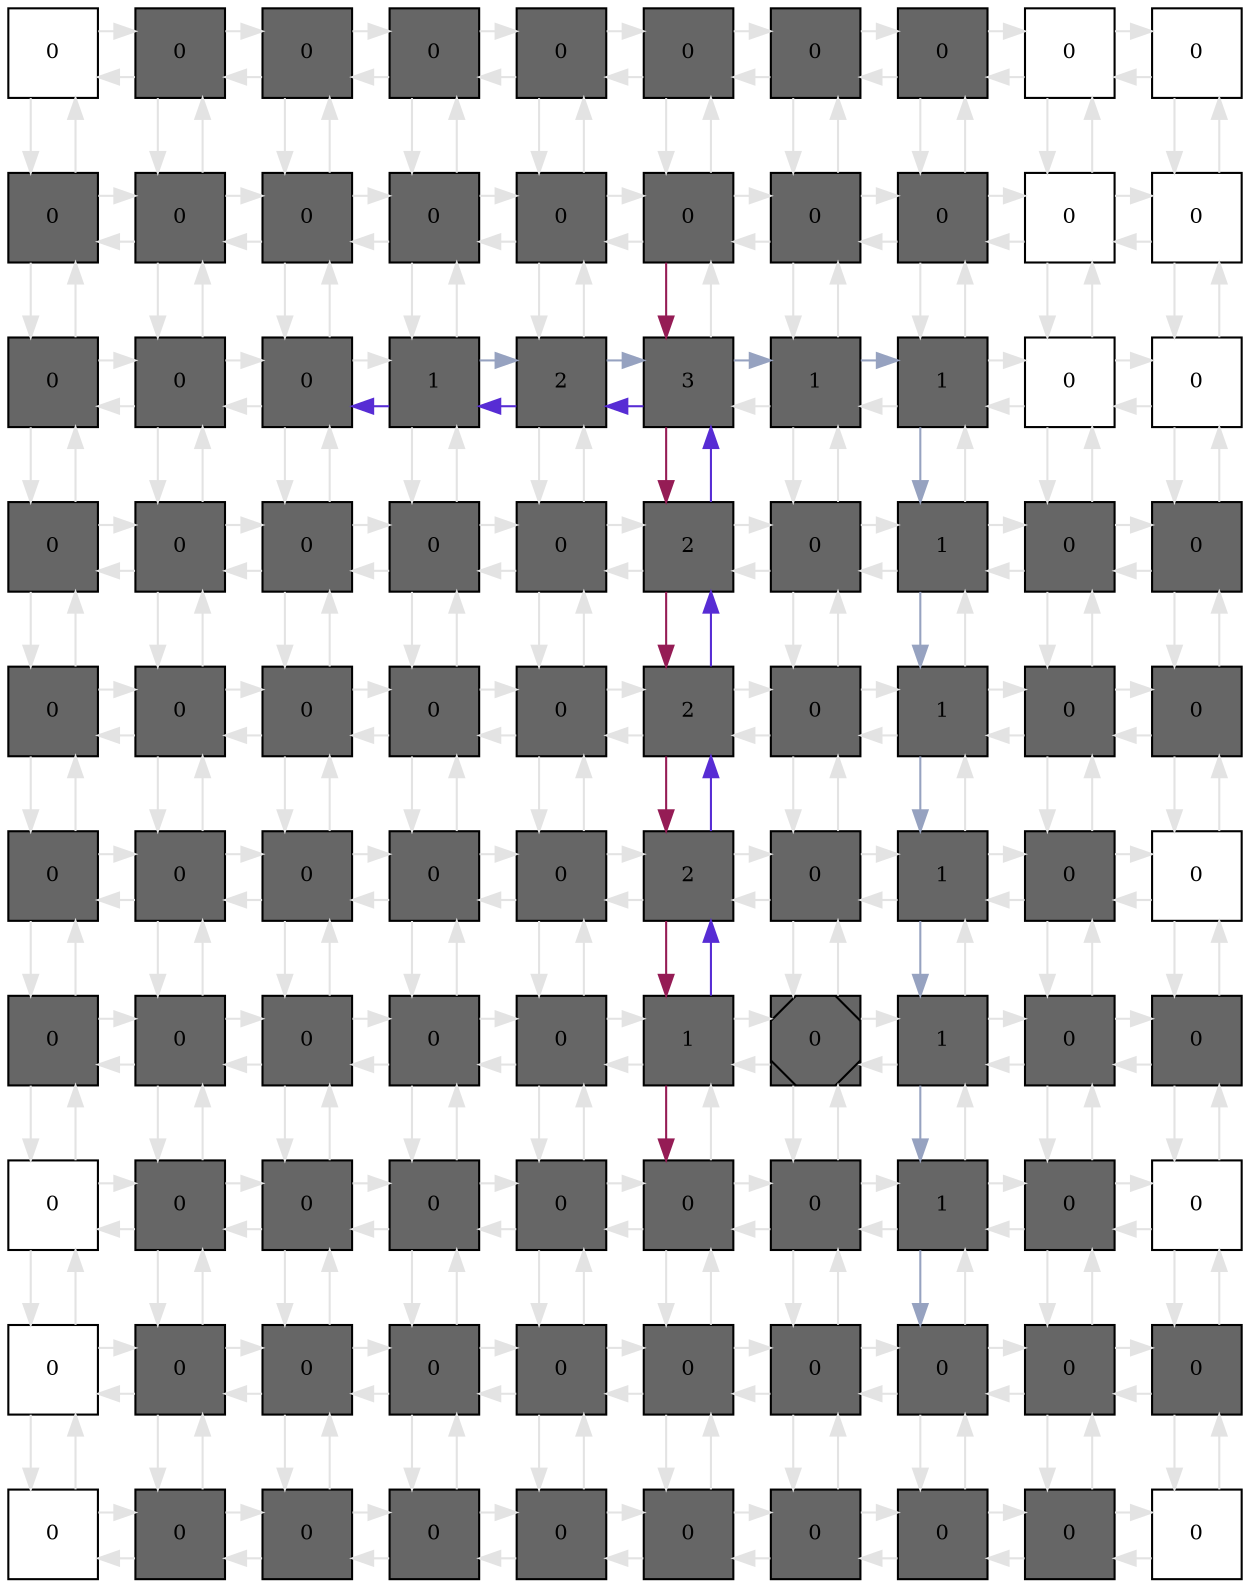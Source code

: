 digraph layout  {
rankdir=TB;
splines=ortho;
node [fixedsize=false, style=filled, width="0.6"];
edge [constraint=false];
0 [fillcolor="#FFFFFF", fontsize=10, label=0, shape=square, tooltip="name: None,\nin_degree: 2,\nout_degree: 2"];
1 [fillcolor="#666666", fontsize=10, label=0, shape=square, tooltip="name:  gab1_kin ,\nin_degree: 3,\nout_degree: 3"];
2 [fillcolor="#666666", fontsize=10, label=0, shape=square, tooltip="name:  dum_gab1_kin_or_jak1_gab1_mem_p ,\nin_degree: 3,\nout_degree: 3"];
3 [fillcolor="#666666", fontsize=10, label=0, shape=square, tooltip="name:  plcg ,\nin_degree: 3,\nout_degree: 3"];
4 [fillcolor="#666666", fontsize=10, label=0, shape=square, tooltip="name:  ip3 ,\nin_degree: 3,\nout_degree: 3"];
5 [fillcolor="#666666", fontsize=10, label=0, shape=square, tooltip="name:  ca ,\nin_degree: 3,\nout_degree: 3"];
6 [fillcolor="#666666", fontsize=10, label=0, shape=square, tooltip="name:  rac1 ,\nin_degree: 3,\nout_degree: 3"];
7 [fillcolor="#666666", fontsize=10, label=0, shape=square, tooltip="name:  mekk1 ,\nin_degree: 3,\nout_degree: 3"];
8 [fillcolor="#FFFFFF", fontsize=10, label=0, shape=square, tooltip="name: None,\nin_degree: 3,\nout_degree: 3"];
9 [fillcolor="#FFFFFF", fontsize=10, label=0, shape=square, tooltip="name: None,\nin_degree: 2,\nout_degree: 2"];
10 [fillcolor="#666666", fontsize=10, label=0, shape=square, tooltip="name:  notshp2_a ,\nin_degree: 3,\nout_degree: 3"];
11 [fillcolor="#666666", fontsize=10, label=0, shape=square, tooltip="name:  dum_il6rc_p_or_grb2_vav ,\nin_degree: 4,\nout_degree: 4"];
12 [fillcolor="#666666", fontsize=10, label=0, shape=square, tooltip="name:  gab1_mem_p ,\nin_degree: 4,\nout_degree: 4"];
13 [fillcolor="#666666", fontsize=10, label=0, shape=square, tooltip="name:  pten ,\nin_degree: 4,\nout_degree: 4"];
14 [fillcolor="#666666", fontsize=10, label=0, shape=square, tooltip="name:  vav ,\nin_degree: 4,\nout_degree: 4"];
15 [fillcolor="#666666", fontsize=10, label=0, shape=square, tooltip="name:  cam_ca ,\nin_degree: 4,\nout_degree: 4"];
16 [fillcolor="#666666", fontsize=10, label=0, shape=square, tooltip="name:  pro_hgf ,\nin_degree: 4,\nout_degree: 4"];
17 [fillcolor="#666666", fontsize=10, label=0, shape=square, tooltip="name:  mek4 ,\nin_degree: 4,\nout_degree: 4"];
18 [fillcolor="#FFFFFF", fontsize=10, label=0, shape=square, tooltip="name: None,\nin_degree: 4,\nout_degree: 4"];
19 [fillcolor="#FFFFFF", fontsize=10, label=0, shape=square, tooltip="name: None,\nin_degree: 3,\nout_degree: 3"];
20 [fillcolor="#666666", fontsize=10, label=0, shape=square, tooltip="name:  pi3k ,\nin_degree: 3,\nout_degree: 3"];
21 [fillcolor="#666666", fontsize=10, label=0, shape=square, tooltip="name:  grb2_sos ,\nin_degree: 4,\nout_degree: 4"];
22 [fillcolor="#666666", fontsize=10, label=0, shape=square, tooltip="name:  gab1_mem ,\nin_degree: 4,\nout_degree: 4"];
23 [fillcolor="#666666", fontsize=10, label=1, shape=square, tooltip="name:  pip3 ,\nin_degree: 4,\nout_degree: 4"];
24 [fillcolor="#666666", fontsize=10, label=2, shape=square, tooltip="name:  socs1 ,\nin_degree: 4,\nout_degree: 4"];
25 [fillcolor="#666666", fontsize=10, label=3, shape=square, tooltip="name:  tdum_socs1_vav ,\nin_degree: 4,\nout_degree: 4"];
26 [fillcolor="#666666", fontsize=10, label=1, shape=square, tooltip="name:  cebpd ,\nin_degree: 4,\nout_degree: 4"];
27 [fillcolor="#666666", fontsize=10, label=1, shape=square, tooltip="name:  dum_cebp_saa ,\nin_degree: 4,\nout_degree: 4"];
28 [fillcolor="#FFFFFF", fontsize=10, label=0, shape=square, tooltip="name: None,\nin_degree: 4,\nout_degree: 4"];
29 [fillcolor="#FFFFFF", fontsize=10, label=0, shape=square, tooltip="name: None,\nin_degree: 3,\nout_degree: 3"];
30 [fillcolor="#666666", fontsize=10, label=0, shape=square, tooltip="name:  ras ,\nin_degree: 3,\nout_degree: 3"];
31 [fillcolor="#666666", fontsize=10, label=0, shape=square, tooltip="name:  mek6 ,\nin_degree: 4,\nout_degree: 4"];
32 [fillcolor="#666666", fontsize=10, label=0, shape=square, tooltip="name:  ras_gap ,\nin_degree: 4,\nout_degree: 4"];
33 [fillcolor="#666666", fontsize=10, label=0, shape=square, tooltip="name:  p38 ,\nin_degree: 4,\nout_degree: 4"];
34 [fillcolor="#666666", fontsize=10, label=0, shape=square, tooltip="name:  ir ,\nin_degree: 4,\nout_degree: 4"];
35 [fillcolor="#666666", fontsize=10, label=2, shape=square, tooltip="name:  var_app ,\nin_degree: 4,\nout_degree: 4"];
36 [fillcolor="#666666", fontsize=10, label=0, shape=square, tooltip="name:  cebpb ,\nin_degree: 4,\nout_degree: 4"];
37 [fillcolor="#666666", fontsize=10, label=1, shape=square, tooltip="name:  saa ,\nin_degree: 4,\nout_degree: 4"];
38 [fillcolor="#666666", fontsize=10, label=0, shape=square, tooltip="name:  nfkb ,\nin_degree: 4,\nout_degree: 4"];
39 [fillcolor="#666666", fontsize=10, label=0, shape=square, tooltip="name:  a2m_gfbg ,\nin_degree: 3,\nout_degree: 3"];
40 [fillcolor="#666666", fontsize=10, label=0, shape=square, tooltip="name:  raf1 ,\nin_degree: 3,\nout_degree: 3"];
41 [fillcolor="#666666", fontsize=10, label=0, shape=square, tooltip="name:  il6rc_p ,\nin_degree: 4,\nout_degree: 4"];
42 [fillcolor="#666666", fontsize=10, label=0, shape=square, tooltip="name:  jak1 ,\nin_degree: 4,\nout_degree: 4"];
43 [fillcolor="#666666", fontsize=10, label=0, shape=square, tooltip="name:  stat3_py ,\nin_degree: 4,\nout_degree: 4"];
44 [fillcolor="#666666", fontsize=10, label=0, shape=square, tooltip="name:  socs3 ,\nin_degree: 4,\nout_degree: 4"];
45 [fillcolor="#666666", fontsize=10, label=2, shape=square, tooltip="name:  junb ,\nin_degree: 4,\nout_degree: 4"];
46 [fillcolor="#666666", fontsize=10, label=0, shape=square, tooltip="name:  stat3_ta ,\nin_degree: 4,\nout_degree: 4"];
47 [fillcolor="#666666", fontsize=10, label=1, shape=square, tooltip="name:  cfos ,\nin_degree: 4,\nout_degree: 4"];
48 [fillcolor="#666666", fontsize=10, label=0, shape=square, tooltip="name:  crp ,\nin_degree: 4,\nout_degree: 4"];
49 [fillcolor="#666666", fontsize=10, label=0, shape=square, tooltip="name:  pias3 ,\nin_degree: 3,\nout_degree: 3"];
50 [fillcolor="#666666", fontsize=10, label=0, shape=square, tooltip="name:  ros ,\nin_degree: 3,\nout_degree: 3"];
51 [fillcolor="#666666", fontsize=10, label=0, shape=square, tooltip="name:  shp2 ,\nin_degree: 4,\nout_degree: 4"];
52 [fillcolor="#666666", fontsize=10, label=0, shape=square, tooltip="name:  shp2_a ,\nin_degree: 4,\nout_degree: 4"];
53 [fillcolor="#666666", fontsize=10, label=0, shape=square, tooltip="name:  stat1_py ,\nin_degree: 4,\nout_degree: 4"];
54 [fillcolor="#666666", fontsize=10, label=0, shape=square, tooltip="name:  irs1_py ,\nin_degree: 4,\nout_degree: 4"];
55 [fillcolor="#666666", fontsize=10, label=2, shape=square, tooltip="name:  irs1_ps ,\nin_degree: 4,\nout_degree: 4"];
56 [fillcolor="#666666", fontsize=10, label=0, shape=square, tooltip="name:  cmyc ,\nin_degree: 4,\nout_degree: 4"];
57 [fillcolor="#666666", fontsize=10, label=1, shape=square, tooltip="name:  pkcd ,\nin_degree: 4,\nout_degree: 4"];
58 [fillcolor="#666666", fontsize=10, label=0, shape=square, tooltip="name:  dum_mtorc1_or_pkcd_stat3_ta ,\nin_degree: 4,\nout_degree: 4"];
59 [fillcolor="#FFFFFF", fontsize=10, label=0, shape=square, tooltip="name: None,\nin_degree: 3,\nout_degree: 3"];
60 [fillcolor="#666666", fontsize=10, label=0, shape=square, tooltip="name:  mek1 ,\nin_degree: 3,\nout_degree: 3"];
61 [fillcolor="#666666", fontsize=10, label=0, shape=square, tooltip="name:  sirp1a ,\nin_degree: 4,\nout_degree: 4"];
62 [fillcolor="#666666", fontsize=10, label=0, shape=square, tooltip="name:  tdum_shp2_il6rc_p ,\nin_degree: 4,\nout_degree: 4"];
63 [fillcolor="#666666", fontsize=10, label=0, shape=square, tooltip="name:  cyt_ptpe ,\nin_degree: 4,\nout_degree: 4"];
64 [fillcolor="#666666", fontsize=10, label=0, shape=square, tooltip="name:  tdum_socs3_shp2 ,\nin_degree: 4,\nout_degree: 4"];
65 [fillcolor="#666666", fontsize=10, label=1, shape=square, tooltip="name:  erk12 ,\nin_degree: 4,\nout_degree: 4"];
66 [fillcolor="#666666", fontsize=10, label=0, shape=Msquare, tooltip="name:  pro_proliferative ,\nin_degree: 4,\nout_degree: 4"];
67 [fillcolor="#666666", fontsize=10, label=1, shape=square, tooltip="name:  p70s6k ,\nin_degree: 4,\nout_degree: 4"];
68 [fillcolor="#666666", fontsize=10, label=0, shape=square, tooltip="name:  mtorc1 ,\nin_degree: 4,\nout_degree: 4"];
69 [fillcolor="#666666", fontsize=10, label=0, shape=square, tooltip="name:  mtor ,\nin_degree: 3,\nout_degree: 3"];
70 [fillcolor="#FFFFFF", fontsize=10, label=0, shape=square, tooltip="name: None,\nin_degree: 3,\nout_degree: 3"];
71 [fillcolor="#666666", fontsize=10, label=0, shape=square, tooltip="name:  tdum_shp2_stat1_py ,\nin_degree: 4,\nout_degree: 4"];
72 [fillcolor="#666666", fontsize=10, label=0, shape=square, tooltip="name:  tdum_shp2_stat3_py ,\nin_degree: 4,\nout_degree: 4"];
73 [fillcolor="#666666", fontsize=10, label=0, shape=square, tooltip="name:  mk2 ,\nin_degree: 4,\nout_degree: 4"];
74 [fillcolor="#666666", fontsize=10, label=0, shape=square, tooltip="name:  gp130s ,\nin_degree: 4,\nout_degree: 4"];
75 [fillcolor="#666666", fontsize=10, label=0, shape=square, tooltip="name:  camk24 ,\nin_degree: 4,\nout_degree: 4"];
76 [fillcolor="#666666", fontsize=10, label=0, shape=square, tooltip="name:  dum_pkcd_camk24_stat1_ta ,\nin_degree: 4,\nout_degree: 4"];
77 [fillcolor="#666666", fontsize=10, label=1, shape=square, tooltip="name:  fkhr ,\nin_degree: 4,\nout_degree: 4"];
78 [fillcolor="#666666", fontsize=10, label=0, shape=square, tooltip="name:  mtorc2 ,\nin_degree: 4,\nout_degree: 4"];
79 [fillcolor="#FFFFFF", fontsize=10, label=0, shape=square, tooltip="name: None,\nin_degree: 3,\nout_degree: 3"];
80 [fillcolor="#FFFFFF", fontsize=10, label=0, shape=square, tooltip="name: None,\nin_degree: 3,\nout_degree: 3"];
81 [fillcolor="#666666", fontsize=10, label=0, shape=square, tooltip="name:  il6rc ,\nin_degree: 4,\nout_degree: 4"];
82 [fillcolor="#666666", fontsize=10, label=0, shape=square, tooltip="name:  dum_gp80_a_il6rc ,\nin_degree: 4,\nout_degree: 4"];
83 [fillcolor="#666666", fontsize=10, label=0, shape=square, tooltip="name:  gp80s_a ,\nin_degree: 4,\nout_degree: 4"];
84 [fillcolor="#666666", fontsize=10, label=0, shape=square, tooltip="name:  stat1_ta ,\nin_degree: 4,\nout_degree: 4"];
85 [fillcolor="#666666", fontsize=10, label=0, shape=square, tooltip="name:  slim ,\nin_degree: 4,\nout_degree: 4"];
86 [fillcolor="#666666", fontsize=10, label=0, shape=square, tooltip="name:  gsk3 ,\nin_degree: 4,\nout_degree: 4"];
87 [fillcolor="#666666", fontsize=10, label=0, shape=square, tooltip="name:  akt ,\nin_degree: 4,\nout_degree: 4"];
88 [fillcolor="#666666", fontsize=10, label=0, shape=square, tooltip="name:  pdk1 ,\nin_degree: 4,\nout_degree: 4"];
89 [fillcolor="#666666", fontsize=10, label=0, shape=square, tooltip="name:  phlpp ,\nin_degree: 3,\nout_degree: 3"];
90 [fillcolor="#FFFFFF", fontsize=10, label=0, shape=square, tooltip="name: None,\nin_degree: 2,\nout_degree: 2"];
91 [fillcolor="#666666", fontsize=10, label=0, shape=square, tooltip="name:  gp130m ,\nin_degree: 3,\nout_degree: 3"];
92 [fillcolor="#666666", fontsize=10, label=0, shape=square, tooltip="name:  gp80m_a ,\nin_degree: 3,\nout_degree: 3"];
93 [fillcolor="#666666", fontsize=10, label=0, shape=square, tooltip="name:  il6 ,\nin_degree: 3,\nout_degree: 3"];
94 [fillcolor="#666666", fontsize=10, label=0, shape=square, tooltip="name:  pias1 ,\nin_degree: 3,\nout_degree: 3"];
95 [fillcolor="#666666", fontsize=10, label=0, shape=square, tooltip="name:  bad ,\nin_degree: 3,\nout_degree: 3"];
96 [fillcolor="#666666", fontsize=10, label=0, shape=square, tooltip="name:  anti_apoptotic ,\nin_degree: 3,\nout_degree: 3"];
97 [fillcolor="#666666", fontsize=10, label=0, shape=square, tooltip="name:  casp9 ,\nin_degree: 3,\nout_degree: 3"];
98 [fillcolor="#666666", fontsize=10, label=0, shape=square, tooltip="name:  ship ,\nin_degree: 3,\nout_degree: 3"];
99 [fillcolor="#FFFFFF", fontsize=10, label=0, shape=square, tooltip="name: None,\nin_degree: 2,\nout_degree: 2"];
0 -> 1  [color=grey89, style="penwidth(0.1)", tooltip=" ", weight=1];
0 -> 10  [color=grey89, style="penwidth(0.1)", tooltip=" ", weight=1];
1 -> 0  [color=grey89, style="penwidth(0.1)", tooltip=" ", weight=1];
1 -> 2  [color=grey89, style="penwidth(0.1)", tooltip=" ", weight=1];
1 -> 11  [color=grey89, style="penwidth(0.1)", tooltip=" ", weight=1];
2 -> 1  [color=grey89, style="penwidth(0.1)", tooltip=" ", weight=1];
2 -> 3  [color=grey89, style="penwidth(0.1)", tooltip=" ", weight=1];
2 -> 12  [color=grey89, style="penwidth(0.1)", tooltip=" ", weight=1];
3 -> 2  [color=grey89, style="penwidth(0.1)", tooltip=" ", weight=1];
3 -> 4  [color=grey89, style="penwidth(0.1)", tooltip=" ", weight=1];
3 -> 13  [color=grey89, style="penwidth(0.1)", tooltip=" ", weight=1];
4 -> 3  [color=grey89, style="penwidth(0.1)", tooltip=" ", weight=1];
4 -> 5  [color=grey89, style="penwidth(0.1)", tooltip=" ", weight=1];
4 -> 14  [color=grey89, style="penwidth(0.1)", tooltip=" ", weight=1];
5 -> 4  [color=grey89, style="penwidth(0.1)", tooltip=" ", weight=1];
5 -> 6  [color=grey89, style="penwidth(0.1)", tooltip=" ", weight=1];
5 -> 15  [color=grey89, style="penwidth(0.1)", tooltip=" ", weight=1];
6 -> 5  [color=grey89, style="penwidth(0.1)", tooltip=" ", weight=1];
6 -> 7  [color=grey89, style="penwidth(0.1)", tooltip=" ", weight=1];
6 -> 16  [color=grey89, style="penwidth(0.1)", tooltip=" ", weight=1];
7 -> 6  [color=grey89, style="penwidth(0.1)", tooltip=" ", weight=1];
7 -> 8  [color=grey89, style="penwidth(0.1)", tooltip=" ", weight=1];
7 -> 17  [color=grey89, style="penwidth(0.1)", tooltip=" ", weight=1];
8 -> 7  [color=grey89, style="penwidth(0.1)", tooltip=" ", weight=1];
8 -> 9  [color=grey89, style="penwidth(0.1)", tooltip=" ", weight=1];
8 -> 18  [color=grey89, style="penwidth(0.1)", tooltip=" ", weight=1];
9 -> 8  [color=grey89, style="penwidth(0.1)", tooltip=" ", weight=1];
9 -> 19  [color=grey89, style="penwidth(0.1)", tooltip=" ", weight=1];
10 -> 0  [color=grey89, style="penwidth(0.1)", tooltip=" ", weight=1];
10 -> 11  [color=grey89, style="penwidth(0.1)", tooltip=" ", weight=1];
10 -> 20  [color=grey89, style="penwidth(0.1)", tooltip=" ", weight=1];
11 -> 1  [color=grey89, style="penwidth(0.1)", tooltip=" ", weight=1];
11 -> 10  [color=grey89, style="penwidth(0.1)", tooltip=" ", weight=1];
11 -> 12  [color=grey89, style="penwidth(0.1)", tooltip=" ", weight=1];
11 -> 21  [color=grey89, style="penwidth(0.1)", tooltip=" ", weight=1];
12 -> 2  [color=grey89, style="penwidth(0.1)", tooltip=" ", weight=1];
12 -> 11  [color=grey89, style="penwidth(0.1)", tooltip=" ", weight=1];
12 -> 13  [color=grey89, style="penwidth(0.1)", tooltip=" ", weight=1];
12 -> 22  [color=grey89, style="penwidth(0.1)", tooltip=" ", weight=1];
13 -> 3  [color=grey89, style="penwidth(0.1)", tooltip=" ", weight=1];
13 -> 12  [color=grey89, style="penwidth(0.1)", tooltip=" ", weight=1];
13 -> 14  [color=grey89, style="penwidth(0.1)", tooltip=" ", weight=1];
13 -> 23  [color=grey89, style="penwidth(0.1)", tooltip=" ", weight=1];
14 -> 4  [color=grey89, style="penwidth(0.1)", tooltip=" ", weight=1];
14 -> 13  [color=grey89, style="penwidth(0.1)", tooltip=" ", weight=1];
14 -> 15  [color=grey89, style="penwidth(0.1)", tooltip=" ", weight=1];
14 -> 24  [color=grey89, style="penwidth(0.1)", tooltip=" ", weight=1];
15 -> 5  [color=grey89, style="penwidth(0.1)", tooltip=" ", weight=1];
15 -> 14  [color=grey89, style="penwidth(0.1)", tooltip=" ", weight=1];
15 -> 16  [color=grey89, style="penwidth(0.1)", tooltip=" ", weight=1];
15 -> 25  [color="#951C55", style="penwidth(0.1)", tooltip="15( cam_ca ) to 75( camk24 )", weight=1];
16 -> 6  [color=grey89, style="penwidth(0.1)", tooltip=" ", weight=1];
16 -> 15  [color=grey89, style="penwidth(0.1)", tooltip=" ", weight=1];
16 -> 17  [color=grey89, style="penwidth(0.1)", tooltip=" ", weight=1];
16 -> 26  [color=grey89, style="penwidth(0.1)", tooltip=" ", weight=1];
17 -> 7  [color=grey89, style="penwidth(0.1)", tooltip=" ", weight=1];
17 -> 16  [color=grey89, style="penwidth(0.1)", tooltip=" ", weight=1];
17 -> 18  [color=grey89, style="penwidth(0.1)", tooltip=" ", weight=1];
17 -> 27  [color=grey89, style="penwidth(0.1)", tooltip=" ", weight=1];
18 -> 8  [color=grey89, style="penwidth(0.1)", tooltip=" ", weight=1];
18 -> 17  [color=grey89, style="penwidth(0.1)", tooltip=" ", weight=1];
18 -> 19  [color=grey89, style="penwidth(0.1)", tooltip=" ", weight=1];
18 -> 28  [color=grey89, style="penwidth(0.1)", tooltip=" ", weight=1];
19 -> 9  [color=grey89, style="penwidth(0.1)", tooltip=" ", weight=1];
19 -> 18  [color=grey89, style="penwidth(0.1)", tooltip=" ", weight=1];
19 -> 29  [color=grey89, style="penwidth(0.1)", tooltip=" ", weight=1];
20 -> 10  [color=grey89, style="penwidth(0.1)", tooltip=" ", weight=1];
20 -> 21  [color=grey89, style="penwidth(0.1)", tooltip=" ", weight=1];
20 -> 30  [color=grey89, style="penwidth(0.1)", tooltip=" ", weight=1];
21 -> 11  [color=grey89, style="penwidth(0.1)", tooltip=" ", weight=1];
21 -> 20  [color=grey89, style="penwidth(0.1)", tooltip=" ", weight=1];
21 -> 22  [color=grey89, style="penwidth(0.1)", tooltip=" ", weight=1];
21 -> 31  [color=grey89, style="penwidth(0.1)", tooltip=" ", weight=1];
22 -> 12  [color=grey89, style="penwidth(0.1)", tooltip=" ", weight=1];
22 -> 21  [color=grey89, style="penwidth(0.1)", tooltip=" ", weight=1];
22 -> 23  [color=grey89, style="penwidth(0.1)", tooltip=" ", weight=1];
22 -> 32  [color=grey89, style="penwidth(0.1)", tooltip=" ", weight=1];
23 -> 13  [color=grey89, style="penwidth(0.1)", tooltip=" ", weight=1];
23 -> 22  [color="#572CD4", style="penwidth(0.1)", tooltip="65( erk12 ) to 22( gab1_mem )", weight=1];
23 -> 24  [color="#96A2C0", style="penwidth(0.1)", tooltip="23( pip3 ) to 87( akt )", weight=1];
23 -> 33  [color=grey89, style="penwidth(0.1)", tooltip=" ", weight=1];
24 -> 14  [color=grey89, style="penwidth(0.1)", tooltip=" ", weight=1];
24 -> 23  [color="#572CD4", style="penwidth(0.1)", tooltip="65( erk12 ) to 22( gab1_mem )", weight=1];
24 -> 25  [color="#96A2C0", style="penwidth(0.1)", tooltip="23( pip3 ) to 87( akt )", weight=1];
24 -> 34  [color=grey89, style="penwidth(0.1)", tooltip=" ", weight=1];
25 -> 15  [color=grey89, style="penwidth(0.1)", tooltip=" ", weight=1];
25 -> 24  [color="#572CD4", style="penwidth(0.1)", tooltip="65( erk12 ) to 22( gab1_mem )", weight=1];
25 -> 26  [color="#96A2C0", style="penwidth(0.1)", tooltip="23( pip3 ) to 87( akt )", weight=1];
25 -> 35  [color="#951C55", style="penwidth(0.1)", tooltip="15( cam_ca ) to 75( camk24 )", weight=1];
26 -> 16  [color=grey89, style="penwidth(0.1)", tooltip=" ", weight=1];
26 -> 25  [color=grey89, style="penwidth(0.1)", tooltip=" ", weight=1];
26 -> 27  [color="#96A2C0", style="penwidth(0.1)", tooltip="23( pip3 ) to 87( akt )", weight=1];
26 -> 36  [color=grey89, style="penwidth(0.1)", tooltip=" ", weight=1];
27 -> 17  [color=grey89, style="penwidth(0.1)", tooltip=" ", weight=1];
27 -> 26  [color=grey89, style="penwidth(0.1)", tooltip=" ", weight=1];
27 -> 28  [color=grey89, style="penwidth(0.1)", tooltip=" ", weight=1];
27 -> 37  [color="#96A2C0", style="penwidth(0.1)", tooltip="23( pip3 ) to 87( akt )", weight=1];
28 -> 18  [color=grey89, style="penwidth(0.1)", tooltip=" ", weight=1];
28 -> 27  [color=grey89, style="penwidth(0.1)", tooltip=" ", weight=1];
28 -> 29  [color=grey89, style="penwidth(0.1)", tooltip=" ", weight=1];
28 -> 38  [color=grey89, style="penwidth(0.1)", tooltip=" ", weight=1];
29 -> 19  [color=grey89, style="penwidth(0.1)", tooltip=" ", weight=1];
29 -> 28  [color=grey89, style="penwidth(0.1)", tooltip=" ", weight=1];
29 -> 39  [color=grey89, style="penwidth(0.1)", tooltip=" ", weight=1];
30 -> 20  [color=grey89, style="penwidth(0.1)", tooltip=" ", weight=1];
30 -> 31  [color=grey89, style="penwidth(0.1)", tooltip=" ", weight=1];
30 -> 40  [color=grey89, style="penwidth(0.1)", tooltip=" ", weight=1];
31 -> 21  [color=grey89, style="penwidth(0.1)", tooltip=" ", weight=1];
31 -> 30  [color=grey89, style="penwidth(0.1)", tooltip=" ", weight=1];
31 -> 32  [color=grey89, style="penwidth(0.1)", tooltip=" ", weight=1];
31 -> 41  [color=grey89, style="penwidth(0.1)", tooltip=" ", weight=1];
32 -> 22  [color=grey89, style="penwidth(0.1)", tooltip=" ", weight=1];
32 -> 31  [color=grey89, style="penwidth(0.1)", tooltip=" ", weight=1];
32 -> 33  [color=grey89, style="penwidth(0.1)", tooltip=" ", weight=1];
32 -> 42  [color=grey89, style="penwidth(0.1)", tooltip=" ", weight=1];
33 -> 23  [color=grey89, style="penwidth(0.1)", tooltip=" ", weight=1];
33 -> 32  [color=grey89, style="penwidth(0.1)", tooltip=" ", weight=1];
33 -> 34  [color=grey89, style="penwidth(0.1)", tooltip=" ", weight=1];
33 -> 43  [color=grey89, style="penwidth(0.1)", tooltip=" ", weight=1];
34 -> 24  [color=grey89, style="penwidth(0.1)", tooltip=" ", weight=1];
34 -> 33  [color=grey89, style="penwidth(0.1)", tooltip=" ", weight=1];
34 -> 35  [color=grey89, style="penwidth(0.1)", tooltip=" ", weight=1];
34 -> 44  [color=grey89, style="penwidth(0.1)", tooltip=" ", weight=1];
35 -> 25  [color="#572CD4", style="penwidth(0.1)", tooltip="65( erk12 ) to 22( gab1_mem )", weight=1];
35 -> 34  [color=grey89, style="penwidth(0.1)", tooltip=" ", weight=1];
35 -> 36  [color=grey89, style="penwidth(0.1)", tooltip=" ", weight=1];
35 -> 45  [color="#951C55", style="penwidth(0.1)", tooltip="15( cam_ca ) to 75( camk24 )", weight=1];
36 -> 26  [color=grey89, style="penwidth(0.1)", tooltip=" ", weight=1];
36 -> 35  [color=grey89, style="penwidth(0.1)", tooltip=" ", weight=1];
36 -> 37  [color=grey89, style="penwidth(0.1)", tooltip=" ", weight=1];
36 -> 46  [color=grey89, style="penwidth(0.1)", tooltip=" ", weight=1];
37 -> 27  [color=grey89, style="penwidth(0.1)", tooltip=" ", weight=1];
37 -> 36  [color=grey89, style="penwidth(0.1)", tooltip=" ", weight=1];
37 -> 38  [color=grey89, style="penwidth(0.1)", tooltip=" ", weight=1];
37 -> 47  [color="#96A2C0", style="penwidth(0.1)", tooltip="23( pip3 ) to 87( akt )", weight=1];
38 -> 28  [color=grey89, style="penwidth(0.1)", tooltip=" ", weight=1];
38 -> 37  [color=grey89, style="penwidth(0.1)", tooltip=" ", weight=1];
38 -> 39  [color=grey89, style="penwidth(0.1)", tooltip=" ", weight=1];
38 -> 48  [color=grey89, style="penwidth(0.1)", tooltip=" ", weight=1];
39 -> 29  [color=grey89, style="penwidth(0.1)", tooltip=" ", weight=1];
39 -> 38  [color=grey89, style="penwidth(0.1)", tooltip=" ", weight=1];
39 -> 49  [color=grey89, style="penwidth(0.1)", tooltip=" ", weight=1];
40 -> 30  [color=grey89, style="penwidth(0.1)", tooltip=" ", weight=1];
40 -> 41  [color=grey89, style="penwidth(0.1)", tooltip=" ", weight=1];
40 -> 50  [color=grey89, style="penwidth(0.1)", tooltip=" ", weight=1];
41 -> 31  [color=grey89, style="penwidth(0.1)", tooltip=" ", weight=1];
41 -> 40  [color=grey89, style="penwidth(0.1)", tooltip=" ", weight=1];
41 -> 42  [color=grey89, style="penwidth(0.1)", tooltip=" ", weight=1];
41 -> 51  [color=grey89, style="penwidth(0.1)", tooltip=" ", weight=1];
42 -> 32  [color=grey89, style="penwidth(0.1)", tooltip=" ", weight=1];
42 -> 41  [color=grey89, style="penwidth(0.1)", tooltip=" ", weight=1];
42 -> 43  [color=grey89, style="penwidth(0.1)", tooltip=" ", weight=1];
42 -> 52  [color=grey89, style="penwidth(0.1)", tooltip=" ", weight=1];
43 -> 33  [color=grey89, style="penwidth(0.1)", tooltip=" ", weight=1];
43 -> 42  [color=grey89, style="penwidth(0.1)", tooltip=" ", weight=1];
43 -> 44  [color=grey89, style="penwidth(0.1)", tooltip=" ", weight=1];
43 -> 53  [color=grey89, style="penwidth(0.1)", tooltip=" ", weight=1];
44 -> 34  [color=grey89, style="penwidth(0.1)", tooltip=" ", weight=1];
44 -> 43  [color=grey89, style="penwidth(0.1)", tooltip=" ", weight=1];
44 -> 45  [color=grey89, style="penwidth(0.1)", tooltip=" ", weight=1];
44 -> 54  [color=grey89, style="penwidth(0.1)", tooltip=" ", weight=1];
45 -> 35  [color="#572CD4", style="penwidth(0.1)", tooltip="65( erk12 ) to 22( gab1_mem )", weight=1];
45 -> 44  [color=grey89, style="penwidth(0.1)", tooltip=" ", weight=1];
45 -> 46  [color=grey89, style="penwidth(0.1)", tooltip=" ", weight=1];
45 -> 55  [color="#951C55", style="penwidth(0.1)", tooltip="15( cam_ca ) to 75( camk24 )", weight=1];
46 -> 36  [color=grey89, style="penwidth(0.1)", tooltip=" ", weight=1];
46 -> 45  [color=grey89, style="penwidth(0.1)", tooltip=" ", weight=1];
46 -> 47  [color=grey89, style="penwidth(0.1)", tooltip=" ", weight=1];
46 -> 56  [color=grey89, style="penwidth(0.1)", tooltip=" ", weight=1];
47 -> 37  [color=grey89, style="penwidth(0.1)", tooltip=" ", weight=1];
47 -> 46  [color=grey89, style="penwidth(0.1)", tooltip=" ", weight=1];
47 -> 48  [color=grey89, style="penwidth(0.1)", tooltip=" ", weight=1];
47 -> 57  [color="#96A2C0", style="penwidth(0.1)", tooltip="23( pip3 ) to 87( akt )", weight=1];
48 -> 38  [color=grey89, style="penwidth(0.1)", tooltip=" ", weight=1];
48 -> 47  [color=grey89, style="penwidth(0.1)", tooltip=" ", weight=1];
48 -> 49  [color=grey89, style="penwidth(0.1)", tooltip=" ", weight=1];
48 -> 58  [color=grey89, style="penwidth(0.1)", tooltip=" ", weight=1];
49 -> 39  [color=grey89, style="penwidth(0.1)", tooltip=" ", weight=1];
49 -> 48  [color=grey89, style="penwidth(0.1)", tooltip=" ", weight=1];
49 -> 59  [color=grey89, style="penwidth(0.1)", tooltip=" ", weight=1];
50 -> 40  [color=grey89, style="penwidth(0.1)", tooltip=" ", weight=1];
50 -> 51  [color=grey89, style="penwidth(0.1)", tooltip=" ", weight=1];
50 -> 60  [color=grey89, style="penwidth(0.1)", tooltip=" ", weight=1];
51 -> 41  [color=grey89, style="penwidth(0.1)", tooltip=" ", weight=1];
51 -> 50  [color=grey89, style="penwidth(0.1)", tooltip=" ", weight=1];
51 -> 52  [color=grey89, style="penwidth(0.1)", tooltip=" ", weight=1];
51 -> 61  [color=grey89, style="penwidth(0.1)", tooltip=" ", weight=1];
52 -> 42  [color=grey89, style="penwidth(0.1)", tooltip=" ", weight=1];
52 -> 51  [color=grey89, style="penwidth(0.1)", tooltip=" ", weight=1];
52 -> 53  [color=grey89, style="penwidth(0.1)", tooltip=" ", weight=1];
52 -> 62  [color=grey89, style="penwidth(0.1)", tooltip=" ", weight=1];
53 -> 43  [color=grey89, style="penwidth(0.1)", tooltip=" ", weight=1];
53 -> 52  [color=grey89, style="penwidth(0.1)", tooltip=" ", weight=1];
53 -> 54  [color=grey89, style="penwidth(0.1)", tooltip=" ", weight=1];
53 -> 63  [color=grey89, style="penwidth(0.1)", tooltip=" ", weight=1];
54 -> 44  [color=grey89, style="penwidth(0.1)", tooltip=" ", weight=1];
54 -> 53  [color=grey89, style="penwidth(0.1)", tooltip=" ", weight=1];
54 -> 55  [color=grey89, style="penwidth(0.1)", tooltip=" ", weight=1];
54 -> 64  [color=grey89, style="penwidth(0.1)", tooltip=" ", weight=1];
55 -> 45  [color="#572CD4", style="penwidth(0.1)", tooltip="65( erk12 ) to 22( gab1_mem )", weight=1];
55 -> 54  [color=grey89, style="penwidth(0.1)", tooltip=" ", weight=1];
55 -> 56  [color=grey89, style="penwidth(0.1)", tooltip=" ", weight=1];
55 -> 65  [color="#951C55", style="penwidth(0.1)", tooltip="15( cam_ca ) to 75( camk24 )", weight=1];
56 -> 46  [color=grey89, style="penwidth(0.1)", tooltip=" ", weight=1];
56 -> 55  [color=grey89, style="penwidth(0.1)", tooltip=" ", weight=1];
56 -> 57  [color=grey89, style="penwidth(0.1)", tooltip=" ", weight=1];
56 -> 66  [color=grey89, style="penwidth(0.1)", tooltip=" ", weight=1];
57 -> 47  [color=grey89, style="penwidth(0.1)", tooltip=" ", weight=1];
57 -> 56  [color=grey89, style="penwidth(0.1)", tooltip=" ", weight=1];
57 -> 58  [color=grey89, style="penwidth(0.1)", tooltip=" ", weight=1];
57 -> 67  [color="#96A2C0", style="penwidth(0.1)", tooltip="23( pip3 ) to 87( akt )", weight=1];
58 -> 48  [color=grey89, style="penwidth(0.1)", tooltip=" ", weight=1];
58 -> 57  [color=grey89, style="penwidth(0.1)", tooltip=" ", weight=1];
58 -> 59  [color=grey89, style="penwidth(0.1)", tooltip=" ", weight=1];
58 -> 68  [color=grey89, style="penwidth(0.1)", tooltip=" ", weight=1];
59 -> 49  [color=grey89, style="penwidth(0.1)", tooltip=" ", weight=1];
59 -> 58  [color=grey89, style="penwidth(0.1)", tooltip=" ", weight=1];
59 -> 69  [color=grey89, style="penwidth(0.1)", tooltip=" ", weight=1];
60 -> 50  [color=grey89, style="penwidth(0.1)", tooltip=" ", weight=1];
60 -> 61  [color=grey89, style="penwidth(0.1)", tooltip=" ", weight=1];
60 -> 70  [color=grey89, style="penwidth(0.1)", tooltip=" ", weight=1];
61 -> 51  [color=grey89, style="penwidth(0.1)", tooltip=" ", weight=1];
61 -> 60  [color=grey89, style="penwidth(0.1)", tooltip=" ", weight=1];
61 -> 62  [color=grey89, style="penwidth(0.1)", tooltip=" ", weight=1];
61 -> 71  [color=grey89, style="penwidth(0.1)", tooltip=" ", weight=1];
62 -> 52  [color=grey89, style="penwidth(0.1)", tooltip=" ", weight=1];
62 -> 61  [color=grey89, style="penwidth(0.1)", tooltip=" ", weight=1];
62 -> 63  [color=grey89, style="penwidth(0.1)", tooltip=" ", weight=1];
62 -> 72  [color=grey89, style="penwidth(0.1)", tooltip=" ", weight=1];
63 -> 53  [color=grey89, style="penwidth(0.1)", tooltip=" ", weight=1];
63 -> 62  [color=grey89, style="penwidth(0.1)", tooltip=" ", weight=1];
63 -> 64  [color=grey89, style="penwidth(0.1)", tooltip=" ", weight=1];
63 -> 73  [color=grey89, style="penwidth(0.1)", tooltip=" ", weight=1];
64 -> 54  [color=grey89, style="penwidth(0.1)", tooltip=" ", weight=1];
64 -> 63  [color=grey89, style="penwidth(0.1)", tooltip=" ", weight=1];
64 -> 65  [color=grey89, style="penwidth(0.1)", tooltip=" ", weight=1];
64 -> 74  [color=grey89, style="penwidth(0.1)", tooltip=" ", weight=1];
65 -> 55  [color="#572CD4", style="penwidth(0.1)", tooltip="65( erk12 ) to 22( gab1_mem )", weight=1];
65 -> 64  [color=grey89, style="penwidth(0.1)", tooltip=" ", weight=1];
65 -> 66  [color=grey89, style="penwidth(0.1)", tooltip=" ", weight=1];
65 -> 75  [color="#951C55", style="penwidth(0.1)", tooltip="15( cam_ca ) to 75( camk24 )", weight=1];
66 -> 56  [color=grey89, style="penwidth(0.1)", tooltip=" ", weight=1];
66 -> 65  [color=grey89, style="penwidth(0.1)", tooltip=" ", weight=1];
66 -> 67  [color=grey89, style="penwidth(0.1)", tooltip=" ", weight=1];
66 -> 76  [color=grey89, style="penwidth(0.1)", tooltip=" ", weight=1];
67 -> 57  [color=grey89, style="penwidth(0.1)", tooltip=" ", weight=1];
67 -> 66  [color=grey89, style="penwidth(0.1)", tooltip=" ", weight=1];
67 -> 68  [color=grey89, style="penwidth(0.1)", tooltip=" ", weight=1];
67 -> 77  [color="#96A2C0", style="penwidth(0.1)", tooltip="23( pip3 ) to 87( akt )", weight=1];
68 -> 58  [color=grey89, style="penwidth(0.1)", tooltip=" ", weight=1];
68 -> 67  [color=grey89, style="penwidth(0.1)", tooltip=" ", weight=1];
68 -> 69  [color=grey89, style="penwidth(0.1)", tooltip=" ", weight=1];
68 -> 78  [color=grey89, style="penwidth(0.1)", tooltip=" ", weight=1];
69 -> 59  [color=grey89, style="penwidth(0.1)", tooltip=" ", weight=1];
69 -> 68  [color=grey89, style="penwidth(0.1)", tooltip=" ", weight=1];
69 -> 79  [color=grey89, style="penwidth(0.1)", tooltip=" ", weight=1];
70 -> 60  [color=grey89, style="penwidth(0.1)", tooltip=" ", weight=1];
70 -> 71  [color=grey89, style="penwidth(0.1)", tooltip=" ", weight=1];
70 -> 80  [color=grey89, style="penwidth(0.1)", tooltip=" ", weight=1];
71 -> 61  [color=grey89, style="penwidth(0.1)", tooltip=" ", weight=1];
71 -> 70  [color=grey89, style="penwidth(0.1)", tooltip=" ", weight=1];
71 -> 72  [color=grey89, style="penwidth(0.1)", tooltip=" ", weight=1];
71 -> 81  [color=grey89, style="penwidth(0.1)", tooltip=" ", weight=1];
72 -> 62  [color=grey89, style="penwidth(0.1)", tooltip=" ", weight=1];
72 -> 71  [color=grey89, style="penwidth(0.1)", tooltip=" ", weight=1];
72 -> 73  [color=grey89, style="penwidth(0.1)", tooltip=" ", weight=1];
72 -> 82  [color=grey89, style="penwidth(0.1)", tooltip=" ", weight=1];
73 -> 63  [color=grey89, style="penwidth(0.1)", tooltip=" ", weight=1];
73 -> 72  [color=grey89, style="penwidth(0.1)", tooltip=" ", weight=1];
73 -> 74  [color=grey89, style="penwidth(0.1)", tooltip=" ", weight=1];
73 -> 83  [color=grey89, style="penwidth(0.1)", tooltip=" ", weight=1];
74 -> 64  [color=grey89, style="penwidth(0.1)", tooltip=" ", weight=1];
74 -> 73  [color=grey89, style="penwidth(0.1)", tooltip=" ", weight=1];
74 -> 75  [color=grey89, style="penwidth(0.1)", tooltip=" ", weight=1];
74 -> 84  [color=grey89, style="penwidth(0.1)", tooltip=" ", weight=1];
75 -> 65  [color=grey89, style="penwidth(0.1)", tooltip=" ", weight=1];
75 -> 74  [color=grey89, style="penwidth(0.1)", tooltip=" ", weight=1];
75 -> 76  [color=grey89, style="penwidth(0.1)", tooltip=" ", weight=1];
75 -> 85  [color=grey89, style="penwidth(0.1)", tooltip=" ", weight=1];
76 -> 66  [color=grey89, style="penwidth(0.1)", tooltip=" ", weight=1];
76 -> 75  [color=grey89, style="penwidth(0.1)", tooltip=" ", weight=1];
76 -> 77  [color=grey89, style="penwidth(0.1)", tooltip=" ", weight=1];
76 -> 86  [color=grey89, style="penwidth(0.1)", tooltip=" ", weight=1];
77 -> 67  [color=grey89, style="penwidth(0.1)", tooltip=" ", weight=1];
77 -> 76  [color=grey89, style="penwidth(0.1)", tooltip=" ", weight=1];
77 -> 78  [color=grey89, style="penwidth(0.1)", tooltip=" ", weight=1];
77 -> 87  [color="#96A2C0", style="penwidth(0.1)", tooltip="23( pip3 ) to 87( akt )", weight=1];
78 -> 68  [color=grey89, style="penwidth(0.1)", tooltip=" ", weight=1];
78 -> 77  [color=grey89, style="penwidth(0.1)", tooltip=" ", weight=1];
78 -> 79  [color=grey89, style="penwidth(0.1)", tooltip=" ", weight=1];
78 -> 88  [color=grey89, style="penwidth(0.1)", tooltip=" ", weight=1];
79 -> 69  [color=grey89, style="penwidth(0.1)", tooltip=" ", weight=1];
79 -> 78  [color=grey89, style="penwidth(0.1)", tooltip=" ", weight=1];
79 -> 89  [color=grey89, style="penwidth(0.1)", tooltip=" ", weight=1];
80 -> 70  [color=grey89, style="penwidth(0.1)", tooltip=" ", weight=1];
80 -> 81  [color=grey89, style="penwidth(0.1)", tooltip=" ", weight=1];
80 -> 90  [color=grey89, style="penwidth(0.1)", tooltip=" ", weight=1];
81 -> 71  [color=grey89, style="penwidth(0.1)", tooltip=" ", weight=1];
81 -> 80  [color=grey89, style="penwidth(0.1)", tooltip=" ", weight=1];
81 -> 82  [color=grey89, style="penwidth(0.1)", tooltip=" ", weight=1];
81 -> 91  [color=grey89, style="penwidth(0.1)", tooltip=" ", weight=1];
82 -> 72  [color=grey89, style="penwidth(0.1)", tooltip=" ", weight=1];
82 -> 81  [color=grey89, style="penwidth(0.1)", tooltip=" ", weight=1];
82 -> 83  [color=grey89, style="penwidth(0.1)", tooltip=" ", weight=1];
82 -> 92  [color=grey89, style="penwidth(0.1)", tooltip=" ", weight=1];
83 -> 73  [color=grey89, style="penwidth(0.1)", tooltip=" ", weight=1];
83 -> 82  [color=grey89, style="penwidth(0.1)", tooltip=" ", weight=1];
83 -> 84  [color=grey89, style="penwidth(0.1)", tooltip=" ", weight=1];
83 -> 93  [color=grey89, style="penwidth(0.1)", tooltip=" ", weight=1];
84 -> 74  [color=grey89, style="penwidth(0.1)", tooltip=" ", weight=1];
84 -> 83  [color=grey89, style="penwidth(0.1)", tooltip=" ", weight=1];
84 -> 85  [color=grey89, style="penwidth(0.1)", tooltip=" ", weight=1];
84 -> 94  [color=grey89, style="penwidth(0.1)", tooltip=" ", weight=1];
85 -> 75  [color=grey89, style="penwidth(0.1)", tooltip=" ", weight=1];
85 -> 84  [color=grey89, style="penwidth(0.1)", tooltip=" ", weight=1];
85 -> 86  [color=grey89, style="penwidth(0.1)", tooltip=" ", weight=1];
85 -> 95  [color=grey89, style="penwidth(0.1)", tooltip=" ", weight=1];
86 -> 76  [color=grey89, style="penwidth(0.1)", tooltip=" ", weight=1];
86 -> 85  [color=grey89, style="penwidth(0.1)", tooltip=" ", weight=1];
86 -> 87  [color=grey89, style="penwidth(0.1)", tooltip=" ", weight=1];
86 -> 96  [color=grey89, style="penwidth(0.1)", tooltip=" ", weight=1];
87 -> 77  [color=grey89, style="penwidth(0.1)", tooltip=" ", weight=1];
87 -> 86  [color=grey89, style="penwidth(0.1)", tooltip=" ", weight=1];
87 -> 88  [color=grey89, style="penwidth(0.1)", tooltip=" ", weight=1];
87 -> 97  [color=grey89, style="penwidth(0.1)", tooltip=" ", weight=1];
88 -> 78  [color=grey89, style="penwidth(0.1)", tooltip=" ", weight=1];
88 -> 87  [color=grey89, style="penwidth(0.1)", tooltip=" ", weight=1];
88 -> 89  [color=grey89, style="penwidth(0.1)", tooltip=" ", weight=1];
88 -> 98  [color=grey89, style="penwidth(0.1)", tooltip=" ", weight=1];
89 -> 79  [color=grey89, style="penwidth(0.1)", tooltip=" ", weight=1];
89 -> 88  [color=grey89, style="penwidth(0.1)", tooltip=" ", weight=1];
89 -> 99  [color=grey89, style="penwidth(0.1)", tooltip=" ", weight=1];
90 -> 80  [color=grey89, style="penwidth(0.1)", tooltip=" ", weight=1];
90 -> 91  [color=grey89, style="penwidth(0.1)", tooltip=" ", weight=1];
91 -> 81  [color=grey89, style="penwidth(0.1)", tooltip=" ", weight=1];
91 -> 90  [color=grey89, style="penwidth(0.1)", tooltip=" ", weight=1];
91 -> 92  [color=grey89, style="penwidth(0.1)", tooltip=" ", weight=1];
92 -> 82  [color=grey89, style="penwidth(0.1)", tooltip=" ", weight=1];
92 -> 91  [color=grey89, style="penwidth(0.1)", tooltip=" ", weight=1];
92 -> 93  [color=grey89, style="penwidth(0.1)", tooltip=" ", weight=1];
93 -> 83  [color=grey89, style="penwidth(0.1)", tooltip=" ", weight=1];
93 -> 92  [color=grey89, style="penwidth(0.1)", tooltip=" ", weight=1];
93 -> 94  [color=grey89, style="penwidth(0.1)", tooltip=" ", weight=1];
94 -> 84  [color=grey89, style="penwidth(0.1)", tooltip=" ", weight=1];
94 -> 93  [color=grey89, style="penwidth(0.1)", tooltip=" ", weight=1];
94 -> 95  [color=grey89, style="penwidth(0.1)", tooltip=" ", weight=1];
95 -> 85  [color=grey89, style="penwidth(0.1)", tooltip=" ", weight=1];
95 -> 94  [color=grey89, style="penwidth(0.1)", tooltip=" ", weight=1];
95 -> 96  [color=grey89, style="penwidth(0.1)", tooltip=" ", weight=1];
96 -> 86  [color=grey89, style="penwidth(0.1)", tooltip=" ", weight=1];
96 -> 95  [color=grey89, style="penwidth(0.1)", tooltip=" ", weight=1];
96 -> 97  [color=grey89, style="penwidth(0.1)", tooltip=" ", weight=1];
97 -> 87  [color=grey89, style="penwidth(0.1)", tooltip=" ", weight=1];
97 -> 96  [color=grey89, style="penwidth(0.1)", tooltip=" ", weight=1];
97 -> 98  [color=grey89, style="penwidth(0.1)", tooltip=" ", weight=1];
98 -> 88  [color=grey89, style="penwidth(0.1)", tooltip=" ", weight=1];
98 -> 97  [color=grey89, style="penwidth(0.1)", tooltip=" ", weight=1];
98 -> 99  [color=grey89, style="penwidth(0.1)", tooltip=" ", weight=1];
99 -> 89  [color=grey89, style="penwidth(0.1)", tooltip=" ", weight=1];
99 -> 98  [color=grey89, style="penwidth(0.1)", tooltip=" ", weight=1];
edge [constraint=true, style=invis];

0 -> 10 -> 20 -> 30 -> 40 -> 50 -> 60 -> 70 -> 80 -> 90;
1 -> 11 -> 21 -> 31 -> 41 -> 51 -> 61 -> 71 -> 81 -> 91;
2 -> 12 -> 22 -> 32 -> 42 -> 52 -> 62 -> 72 -> 82 -> 92;
3 -> 13 -> 23 -> 33 -> 43 -> 53 -> 63 -> 73 -> 83 -> 93;
4 -> 14 -> 24 -> 34 -> 44 -> 54 -> 64 -> 74 -> 84 -> 94;
5 -> 15 -> 25 -> 35 -> 45 -> 55 -> 65 -> 75 -> 85 -> 95;
6 -> 16 -> 26 -> 36 -> 46 -> 56 -> 66 -> 76 -> 86 -> 96;
7 -> 17 -> 27 -> 37 -> 47 -> 57 -> 67 -> 77 -> 87 -> 97;
8 -> 18 -> 28 -> 38 -> 48 -> 58 -> 68 -> 78 -> 88 -> 98;
9 -> 19 -> 29 -> 39 -> 49 -> 59 -> 69 -> 79 -> 89 -> 99;
rank = same {0 -> 1 -> 2 -> 3 -> 4 -> 5 -> 6 -> 7 -> 8 -> 9};
rank = same {10 -> 11 -> 12 -> 13 -> 14 -> 15 -> 16 -> 17 -> 18 -> 19};
rank = same {20 -> 21 -> 22 -> 23 -> 24 -> 25 -> 26 -> 27 -> 28 -> 29};
rank = same {30 -> 31 -> 32 -> 33 -> 34 -> 35 -> 36 -> 37 -> 38 -> 39};
rank = same {40 -> 41 -> 42 -> 43 -> 44 -> 45 -> 46 -> 47 -> 48 -> 49};
rank = same {50 -> 51 -> 52 -> 53 -> 54 -> 55 -> 56 -> 57 -> 58 -> 59};
rank = same {60 -> 61 -> 62 -> 63 -> 64 -> 65 -> 66 -> 67 -> 68 -> 69};
rank = same {70 -> 71 -> 72 -> 73 -> 74 -> 75 -> 76 -> 77 -> 78 -> 79};
rank = same {80 -> 81 -> 82 -> 83 -> 84 -> 85 -> 86 -> 87 -> 88 -> 89};
rank = same {90 -> 91 -> 92 -> 93 -> 94 -> 95 -> 96 -> 97 -> 98 -> 99};
}